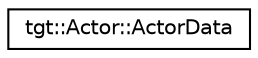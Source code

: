 digraph "Graphical Class Hierarchy"
{
 // LATEX_PDF_SIZE
  edge [fontname="Helvetica",fontsize="10",labelfontname="Helvetica",labelfontsize="10"];
  node [fontname="Helvetica",fontsize="10",shape=record];
  rankdir="LR";
  Node0 [label="tgt::Actor::ActorData",height=0.2,width=0.4,color="black", fillcolor="white", style="filled",URL="$structtgt_1_1_actor_1_1_actor_data.html",tooltip=" "];
}
